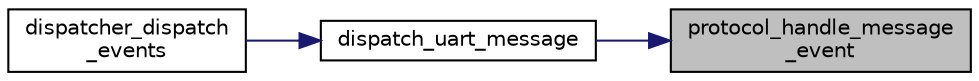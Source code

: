 digraph "protocol_handle_message_event"
{
 // LATEX_PDF_SIZE
  edge [fontname="Helvetica",fontsize="10",labelfontname="Helvetica",labelfontsize="10"];
  node [fontname="Helvetica",fontsize="10",shape=record];
  rankdir="RL";
  Node1 [label="protocol_handle_message\l_event",height=0.2,width=0.4,color="black", fillcolor="grey75", style="filled", fontcolor="black",tooltip="Handles the given message by triggering associated events."];
  Node1 -> Node2 [dir="back",color="midnightblue",fontsize="10",style="solid",fontname="Helvetica"];
  Node2 [label="dispatch_uart_message",height=0.2,width=0.4,color="black", fillcolor="white", style="filled",URL="$group__dispatcher.html#ga64d6ce67a2a7c87cd0560514c546a89a",tooltip="Dispatches a uart message."];
  Node2 -> Node3 [dir="back",color="midnightblue",fontsize="10",style="solid",fontname="Helvetica"];
  Node3 [label="dispatcher_dispatch\l_events",height=0.2,width=0.4,color="black", fillcolor="white", style="filled",URL="$group__dispatcher.html#ga72c911173e2af4fbf960584448f83d8b",tooltip="Dispatches all events currently in the event queue."];
}

